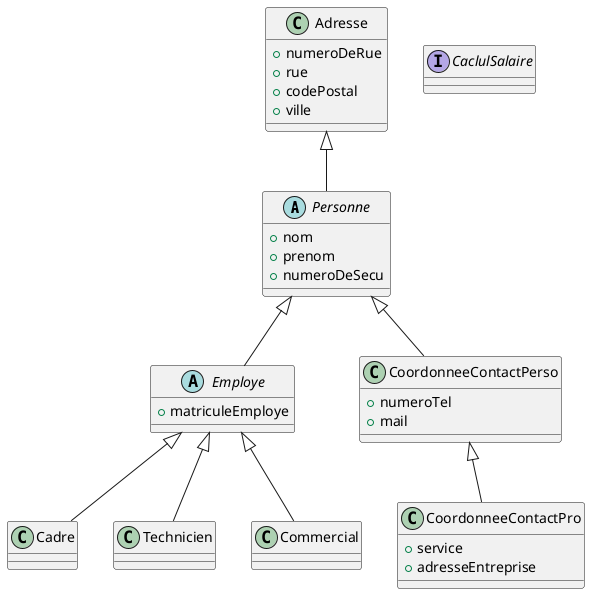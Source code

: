 @startuml
'https://plantuml.com/class-diagram

abstract class Personne extends Adresse {
    +nom
    +prenom
    +numeroDeSecu
}

class Adresse {
    +numeroDeRue
    +rue
    +codePostal
    +ville
}

abstract class Employe extends Personne {
    +matriculeEmploye
}

class Cadre extends Employe{

}

class Technicien extends Employe{

}

class Commercial extends Employe{

}

class CoordonneeContactPerso extends Personne{
    +numeroTel
    +mail
}

class CoordonneeContactPro extends CoordonneeContactPerso {
    +service
    +adresseEntreprise
}

interface CaclulSalaire {

}

@enduml
